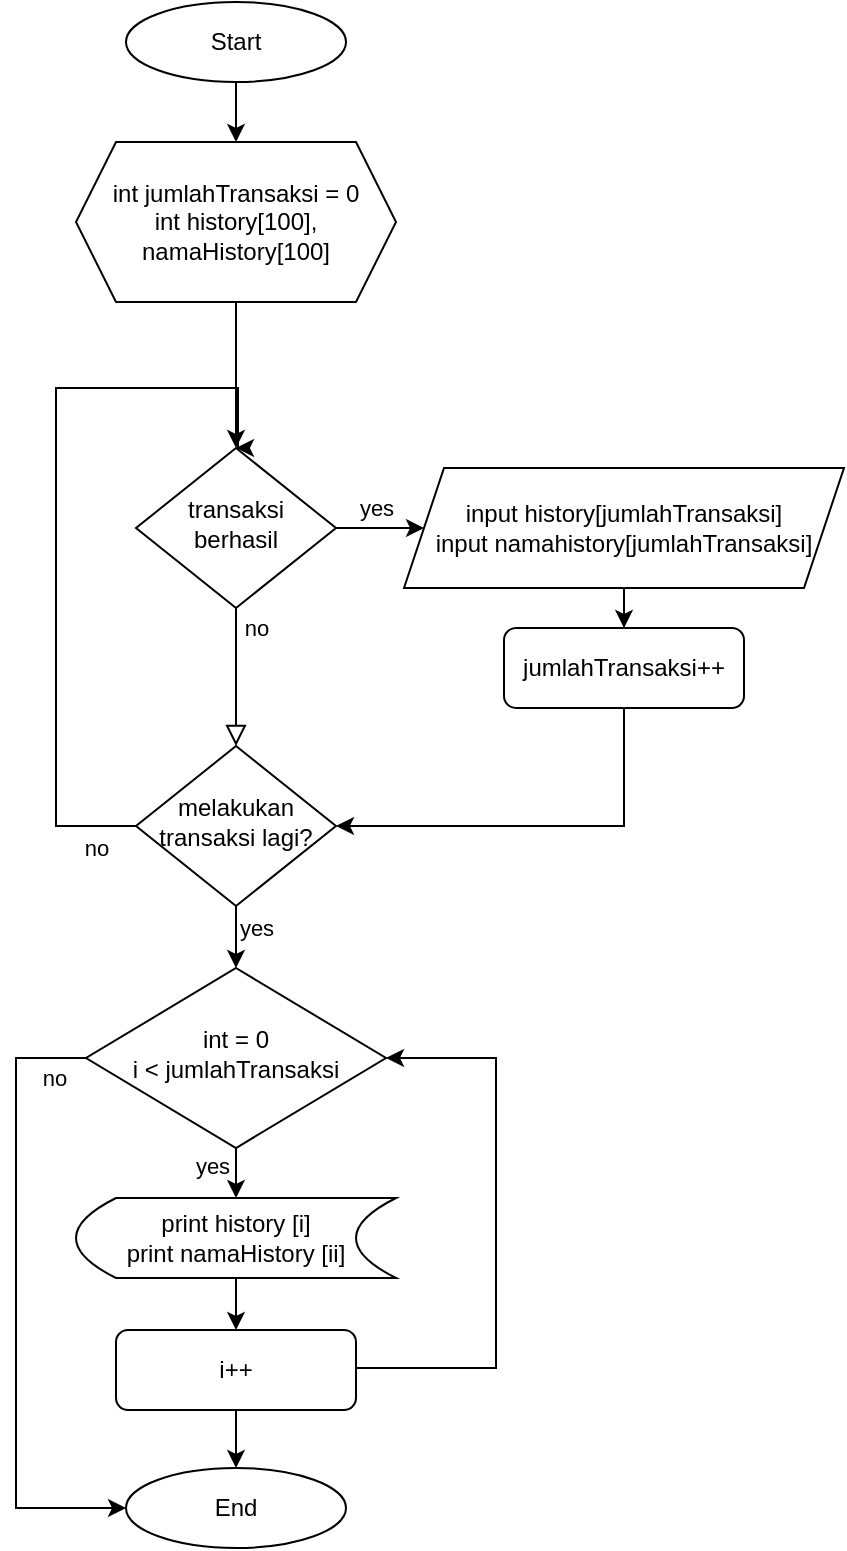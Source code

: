 <mxfile version="22.0.2" type="device">
  <diagram id="C5RBs43oDa-KdzZeNtuy" name="Page-1">
    <mxGraphModel dx="1571" dy="938" grid="1" gridSize="10" guides="1" tooltips="1" connect="1" arrows="1" fold="1" page="1" pageScale="1" pageWidth="827" pageHeight="1169" math="0" shadow="0">
      <root>
        <mxCell id="WIyWlLk6GJQsqaUBKTNV-0" />
        <mxCell id="WIyWlLk6GJQsqaUBKTNV-1" parent="WIyWlLk6GJQsqaUBKTNV-0" />
        <mxCell id="WIyWlLk6GJQsqaUBKTNV-4" value="no" style="rounded=0;html=1;jettySize=auto;orthogonalLoop=1;fontSize=11;endArrow=block;endFill=0;endSize=8;strokeWidth=1;shadow=0;labelBackgroundColor=none;edgeStyle=orthogonalEdgeStyle;" parent="WIyWlLk6GJQsqaUBKTNV-1" source="WIyWlLk6GJQsqaUBKTNV-6" target="WIyWlLk6GJQsqaUBKTNV-10" edge="1">
          <mxGeometry x="-0.71" y="10" relative="1" as="geometry">
            <mxPoint as="offset" />
          </mxGeometry>
        </mxCell>
        <mxCell id="cUfWRe6s4o12fFa3fbd_-7" value="" style="edgeStyle=orthogonalEdgeStyle;rounded=0;orthogonalLoop=1;jettySize=auto;html=1;" edge="1" parent="WIyWlLk6GJQsqaUBKTNV-1" source="WIyWlLk6GJQsqaUBKTNV-6" target="cUfWRe6s4o12fFa3fbd_-0">
          <mxGeometry relative="1" as="geometry" />
        </mxCell>
        <mxCell id="cUfWRe6s4o12fFa3fbd_-8" value="yes&lt;br&gt;" style="edgeLabel;html=1;align=center;verticalAlign=middle;resizable=0;points=[];" vertex="1" connectable="0" parent="cUfWRe6s4o12fFa3fbd_-7">
          <mxGeometry x="0.25" y="4" relative="1" as="geometry">
            <mxPoint x="-3" y="-6" as="offset" />
          </mxGeometry>
        </mxCell>
        <mxCell id="WIyWlLk6GJQsqaUBKTNV-6" value="transaksi berhasil" style="rhombus;whiteSpace=wrap;html=1;shadow=0;fontFamily=Helvetica;fontSize=12;align=center;strokeWidth=1;spacing=6;spacingTop=-4;" parent="WIyWlLk6GJQsqaUBKTNV-1" vertex="1">
          <mxGeometry x="170" y="243" width="100" height="80" as="geometry" />
        </mxCell>
        <mxCell id="cUfWRe6s4o12fFa3fbd_-10" style="edgeStyle=orthogonalEdgeStyle;rounded=0;orthogonalLoop=1;jettySize=auto;html=1;exitX=0;exitY=0.5;exitDx=0;exitDy=0;" edge="1" parent="WIyWlLk6GJQsqaUBKTNV-1" source="WIyWlLk6GJQsqaUBKTNV-10">
          <mxGeometry relative="1" as="geometry">
            <mxPoint x="220" y="243" as="targetPoint" />
            <Array as="points">
              <mxPoint x="130" y="432" />
              <mxPoint x="130" y="213" />
              <mxPoint x="221" y="213" />
            </Array>
          </mxGeometry>
        </mxCell>
        <mxCell id="cUfWRe6s4o12fFa3fbd_-27" value="no" style="edgeLabel;html=1;align=center;verticalAlign=middle;resizable=0;points=[];" vertex="1" connectable="0" parent="cUfWRe6s4o12fFa3fbd_-10">
          <mxGeometry x="-0.895" y="-3" relative="1" as="geometry">
            <mxPoint y="14" as="offset" />
          </mxGeometry>
        </mxCell>
        <mxCell id="cUfWRe6s4o12fFa3fbd_-16" value="" style="edgeStyle=orthogonalEdgeStyle;rounded=0;orthogonalLoop=1;jettySize=auto;html=1;" edge="1" parent="WIyWlLk6GJQsqaUBKTNV-1" source="WIyWlLk6GJQsqaUBKTNV-10" target="cUfWRe6s4o12fFa3fbd_-12">
          <mxGeometry relative="1" as="geometry" />
        </mxCell>
        <mxCell id="cUfWRe6s4o12fFa3fbd_-26" value="yes" style="edgeLabel;html=1;align=center;verticalAlign=middle;resizable=0;points=[];" vertex="1" connectable="0" parent="cUfWRe6s4o12fFa3fbd_-16">
          <mxGeometry x="0.51" y="1" relative="1" as="geometry">
            <mxPoint x="9" y="-8" as="offset" />
          </mxGeometry>
        </mxCell>
        <mxCell id="WIyWlLk6GJQsqaUBKTNV-10" value="melakukan transaksi lagi?" style="rhombus;whiteSpace=wrap;html=1;shadow=0;fontFamily=Helvetica;fontSize=12;align=center;strokeWidth=1;spacing=6;spacingTop=-4;" parent="WIyWlLk6GJQsqaUBKTNV-1" vertex="1">
          <mxGeometry x="170" y="392" width="100" height="80" as="geometry" />
        </mxCell>
        <mxCell id="cUfWRe6s4o12fFa3fbd_-20" value="" style="edgeStyle=orthogonalEdgeStyle;rounded=0;orthogonalLoop=1;jettySize=auto;html=1;" edge="1" parent="WIyWlLk6GJQsqaUBKTNV-1" source="WIyWlLk6GJQsqaUBKTNV-12" target="cUfWRe6s4o12fFa3fbd_-15">
          <mxGeometry relative="1" as="geometry" />
        </mxCell>
        <mxCell id="cUfWRe6s4o12fFa3fbd_-22" style="edgeStyle=orthogonalEdgeStyle;rounded=0;orthogonalLoop=1;jettySize=auto;html=1;entryX=1;entryY=0.5;entryDx=0;entryDy=0;" edge="1" parent="WIyWlLk6GJQsqaUBKTNV-1" source="WIyWlLk6GJQsqaUBKTNV-12" target="cUfWRe6s4o12fFa3fbd_-12">
          <mxGeometry relative="1" as="geometry">
            <Array as="points">
              <mxPoint x="350" y="703" />
              <mxPoint x="350" y="548" />
            </Array>
          </mxGeometry>
        </mxCell>
        <mxCell id="WIyWlLk6GJQsqaUBKTNV-12" value="i++" style="rounded=1;whiteSpace=wrap;html=1;fontSize=12;glass=0;strokeWidth=1;shadow=0;" parent="WIyWlLk6GJQsqaUBKTNV-1" vertex="1">
          <mxGeometry x="160" y="684" width="120" height="40" as="geometry" />
        </mxCell>
        <mxCell id="cUfWRe6s4o12fFa3fbd_-6" value="" style="edgeStyle=orthogonalEdgeStyle;rounded=0;orthogonalLoop=1;jettySize=auto;html=1;" edge="1" parent="WIyWlLk6GJQsqaUBKTNV-1" source="cUfWRe6s4o12fFa3fbd_-0" target="cUfWRe6s4o12fFa3fbd_-3">
          <mxGeometry relative="1" as="geometry" />
        </mxCell>
        <mxCell id="cUfWRe6s4o12fFa3fbd_-0" value="input history[jumlahTransaksi]&lt;br&gt;input namahistory[jumlahTransaksi]" style="shape=parallelogram;perimeter=parallelogramPerimeter;whiteSpace=wrap;html=1;fixedSize=1;" vertex="1" parent="WIyWlLk6GJQsqaUBKTNV-1">
          <mxGeometry x="304" y="253" width="220" height="60" as="geometry" />
        </mxCell>
        <mxCell id="cUfWRe6s4o12fFa3fbd_-25" style="edgeStyle=orthogonalEdgeStyle;rounded=0;orthogonalLoop=1;jettySize=auto;html=1;entryX=1;entryY=0.5;entryDx=0;entryDy=0;" edge="1" parent="WIyWlLk6GJQsqaUBKTNV-1" source="cUfWRe6s4o12fFa3fbd_-3" target="WIyWlLk6GJQsqaUBKTNV-10">
          <mxGeometry relative="1" as="geometry">
            <Array as="points">
              <mxPoint x="414" y="432" />
            </Array>
          </mxGeometry>
        </mxCell>
        <mxCell id="cUfWRe6s4o12fFa3fbd_-3" value="jumlahTransaksi++" style="rounded=1;whiteSpace=wrap;html=1;fontSize=12;glass=0;strokeWidth=1;shadow=0;" vertex="1" parent="WIyWlLk6GJQsqaUBKTNV-1">
          <mxGeometry x="354" y="333" width="120" height="40" as="geometry" />
        </mxCell>
        <mxCell id="cUfWRe6s4o12fFa3fbd_-19" style="edgeStyle=orthogonalEdgeStyle;rounded=0;orthogonalLoop=1;jettySize=auto;html=1;exitX=0.5;exitY=1;exitDx=0;exitDy=0;" edge="1" parent="WIyWlLk6GJQsqaUBKTNV-1" source="cUfWRe6s4o12fFa3fbd_-11" target="WIyWlLk6GJQsqaUBKTNV-12">
          <mxGeometry relative="1" as="geometry" />
        </mxCell>
        <mxCell id="cUfWRe6s4o12fFa3fbd_-11" value="print history [i]&lt;br&gt;print namaHistory [ii]" style="shape=dataStorage;whiteSpace=wrap;html=1;fixedSize=1;" vertex="1" parent="WIyWlLk6GJQsqaUBKTNV-1">
          <mxGeometry x="140" y="618" width="160" height="40" as="geometry" />
        </mxCell>
        <mxCell id="cUfWRe6s4o12fFa3fbd_-17" value="" style="edgeStyle=orthogonalEdgeStyle;rounded=0;orthogonalLoop=1;jettySize=auto;html=1;" edge="1" parent="WIyWlLk6GJQsqaUBKTNV-1" source="cUfWRe6s4o12fFa3fbd_-12" target="cUfWRe6s4o12fFa3fbd_-11">
          <mxGeometry relative="1" as="geometry" />
        </mxCell>
        <mxCell id="cUfWRe6s4o12fFa3fbd_-23" value="yes" style="edgeLabel;html=1;align=center;verticalAlign=middle;resizable=0;points=[];" vertex="1" connectable="0" parent="cUfWRe6s4o12fFa3fbd_-17">
          <mxGeometry x="0.309" y="-1" relative="1" as="geometry">
            <mxPoint x="-11" y="3" as="offset" />
          </mxGeometry>
        </mxCell>
        <mxCell id="cUfWRe6s4o12fFa3fbd_-21" style="edgeStyle=orthogonalEdgeStyle;rounded=0;orthogonalLoop=1;jettySize=auto;html=1;entryX=0;entryY=0.5;entryDx=0;entryDy=0;" edge="1" parent="WIyWlLk6GJQsqaUBKTNV-1" source="cUfWRe6s4o12fFa3fbd_-12" target="cUfWRe6s4o12fFa3fbd_-15">
          <mxGeometry relative="1" as="geometry">
            <Array as="points">
              <mxPoint x="110" y="548" />
              <mxPoint x="110" y="773" />
            </Array>
          </mxGeometry>
        </mxCell>
        <mxCell id="cUfWRe6s4o12fFa3fbd_-24" value="no" style="edgeLabel;html=1;align=center;verticalAlign=middle;resizable=0;points=[];" vertex="1" connectable="0" parent="cUfWRe6s4o12fFa3fbd_-21">
          <mxGeometry x="-0.898" y="3" relative="1" as="geometry">
            <mxPoint y="7" as="offset" />
          </mxGeometry>
        </mxCell>
        <mxCell id="cUfWRe6s4o12fFa3fbd_-12" value="int = 0&lt;br&gt;i &amp;lt; jumlahTransaksi" style="rhombus;whiteSpace=wrap;html=1;shadow=0;fontFamily=Helvetica;fontSize=12;align=center;strokeWidth=1;spacing=6;spacingTop=-4;" vertex="1" parent="WIyWlLk6GJQsqaUBKTNV-1">
          <mxGeometry x="145" y="503" width="150" height="90" as="geometry" />
        </mxCell>
        <mxCell id="cUfWRe6s4o12fFa3fbd_-31" value="" style="edgeStyle=orthogonalEdgeStyle;rounded=0;orthogonalLoop=1;jettySize=auto;html=1;" edge="1" parent="WIyWlLk6GJQsqaUBKTNV-1" source="cUfWRe6s4o12fFa3fbd_-14" target="cUfWRe6s4o12fFa3fbd_-28">
          <mxGeometry relative="1" as="geometry" />
        </mxCell>
        <mxCell id="cUfWRe6s4o12fFa3fbd_-14" value="Start" style="ellipse;whiteSpace=wrap;html=1;" vertex="1" parent="WIyWlLk6GJQsqaUBKTNV-1">
          <mxGeometry x="165" y="20" width="110" height="40" as="geometry" />
        </mxCell>
        <mxCell id="cUfWRe6s4o12fFa3fbd_-15" value="End" style="ellipse;whiteSpace=wrap;html=1;" vertex="1" parent="WIyWlLk6GJQsqaUBKTNV-1">
          <mxGeometry x="165" y="753" width="110" height="40" as="geometry" />
        </mxCell>
        <mxCell id="cUfWRe6s4o12fFa3fbd_-30" value="" style="edgeStyle=orthogonalEdgeStyle;rounded=0;orthogonalLoop=1;jettySize=auto;html=1;" edge="1" parent="WIyWlLk6GJQsqaUBKTNV-1" source="cUfWRe6s4o12fFa3fbd_-28" target="WIyWlLk6GJQsqaUBKTNV-6">
          <mxGeometry relative="1" as="geometry" />
        </mxCell>
        <mxCell id="cUfWRe6s4o12fFa3fbd_-28" value="int jumlahTransaksi = 0&lt;br&gt;int history[100], namaHistory[100]" style="shape=hexagon;perimeter=hexagonPerimeter2;whiteSpace=wrap;html=1;fixedSize=1;" vertex="1" parent="WIyWlLk6GJQsqaUBKTNV-1">
          <mxGeometry x="140" y="90" width="160" height="80" as="geometry" />
        </mxCell>
      </root>
    </mxGraphModel>
  </diagram>
</mxfile>
